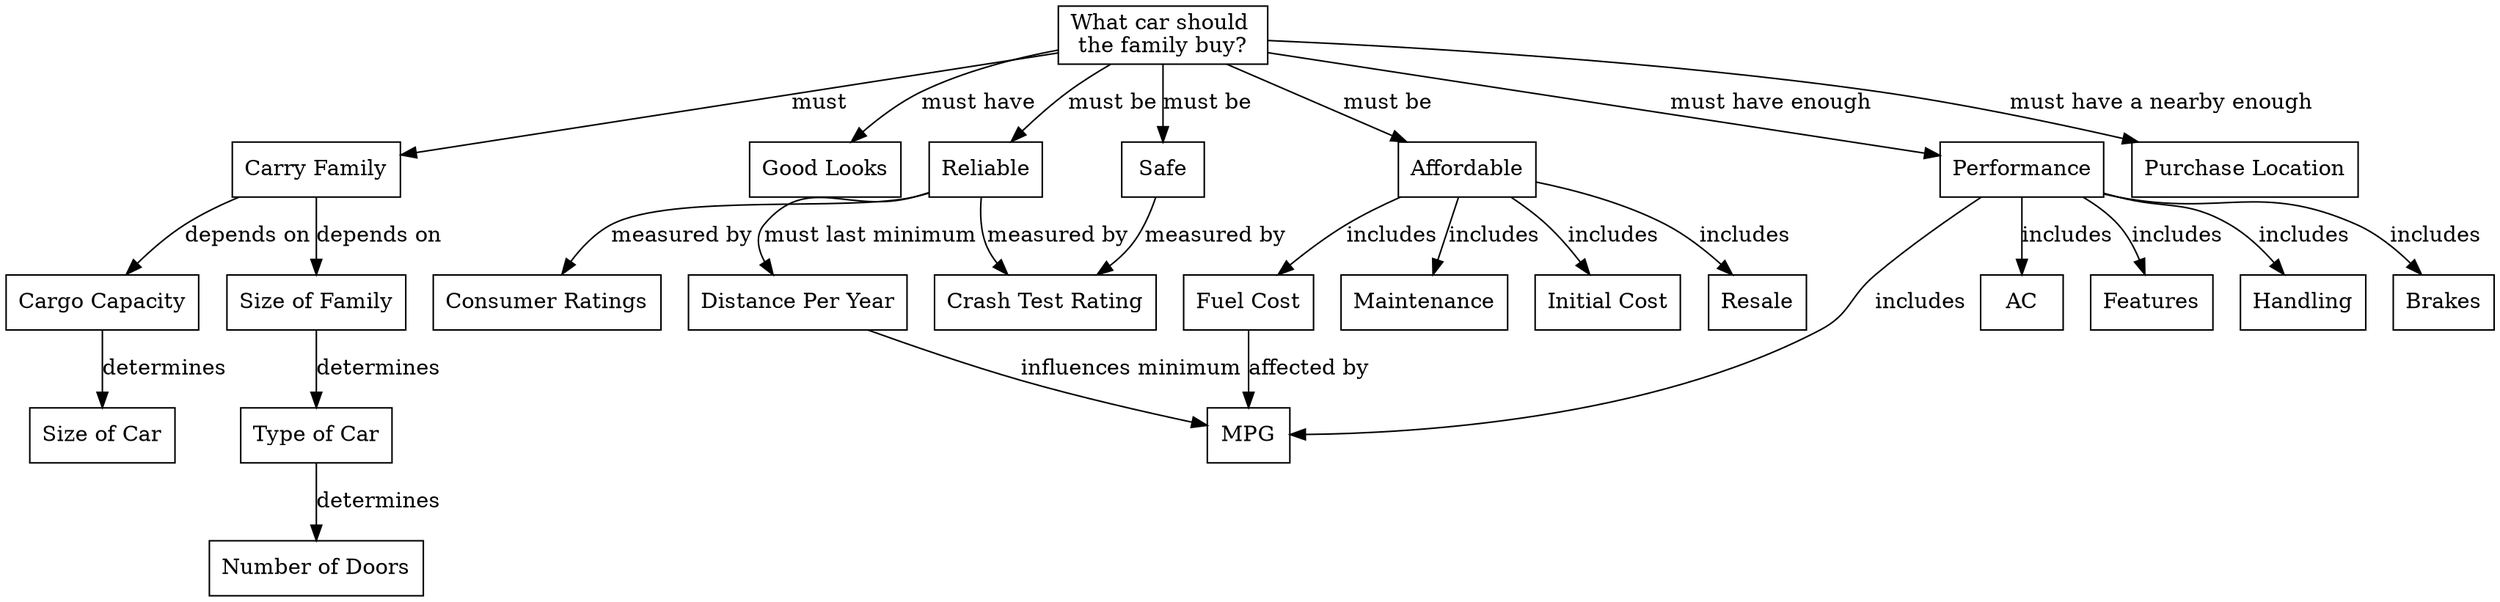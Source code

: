 digraph graphname {
    node [shape=box];
    // Nodes
    main [label="What car should \nthe family buy?"];
    carry_family [label="Carry Family"];
    appearance [label="Good Looks"];
    reliable [label="Reliable"];
    safe [label="Safe"];
    affordable [label="Affordable"];
    performance [label="Performance"];
    purchase_location [label="Purchase Location"];
    cargo [label="Cargo Capacity"];
    size_of_car [label="Size of Car"];
    size_of_family [label="Size of Family"];
    type_of_car [label="Type of Car"];
    number_of_doors [label="Number of Doors"];
    consumer_ratings [label="Consumer Ratings"];
    distance_per_year [label="Distance Per Year"];
    crash_test_rating [label="Crash Test Rating"];
    fuel_cost [label="Fuel Cost"];
    maintenance_cost [label="Maintenance"];
    initial_cost [label="Initial Cost"];
    resale_value [label="Resale"];
    distance_per_fuel_amount [label="MPG"];
    air_conditioning [label="AC"];
    features [label="Features"];
    handling [label="Handling"];
    brakes [label="Brakes"];

    // Edges
    main -> carry_family [label="must"];
    main -> appearance [label="must have"];
    main -> reliable [label="must be"];
    main -> safe [label="must be"];
    main -> affordable [label="must be"];
    main -> performance [label="must have enough"];
    main -> purchase_location [label="must have a nearby enough"];

    carry_family -> cargo [label="depends on"];
    carry_family -> size_of_family [label="depends on"];

    reliable -> consumer_ratings [label="measured by"];
    reliable -> distance_per_year [label="must last minimum"];
    reliable -> crash_test_rating [label="measured by"];

    safe -> crash_test_rating [label="measured by"];

    affordable -> fuel_cost [label="includes"];
    affordable -> maintenance_cost [label="includes"];
    affordable -> initial_cost [label="includes"];
    affordable -> resale_value [label="includes"];

    performance -> air_conditioning [label="includes"];
    performance -> features [label="includes"];
    performance -> handling [label="includes"];
    performance -> brakes [label="includes"];
    performance -> distance_per_fuel_amount [label="includes"];

    cargo -> size_of_car [label="determines"];

    size_of_family -> type_of_car [label="determines"];

    type_of_car -> number_of_doors [label="determines"];

    distance_per_year -> distance_per_fuel_amount [label="influences minimum"];
    fuel_cost -> distance_per_fuel_amount [label="affected by"];
}
